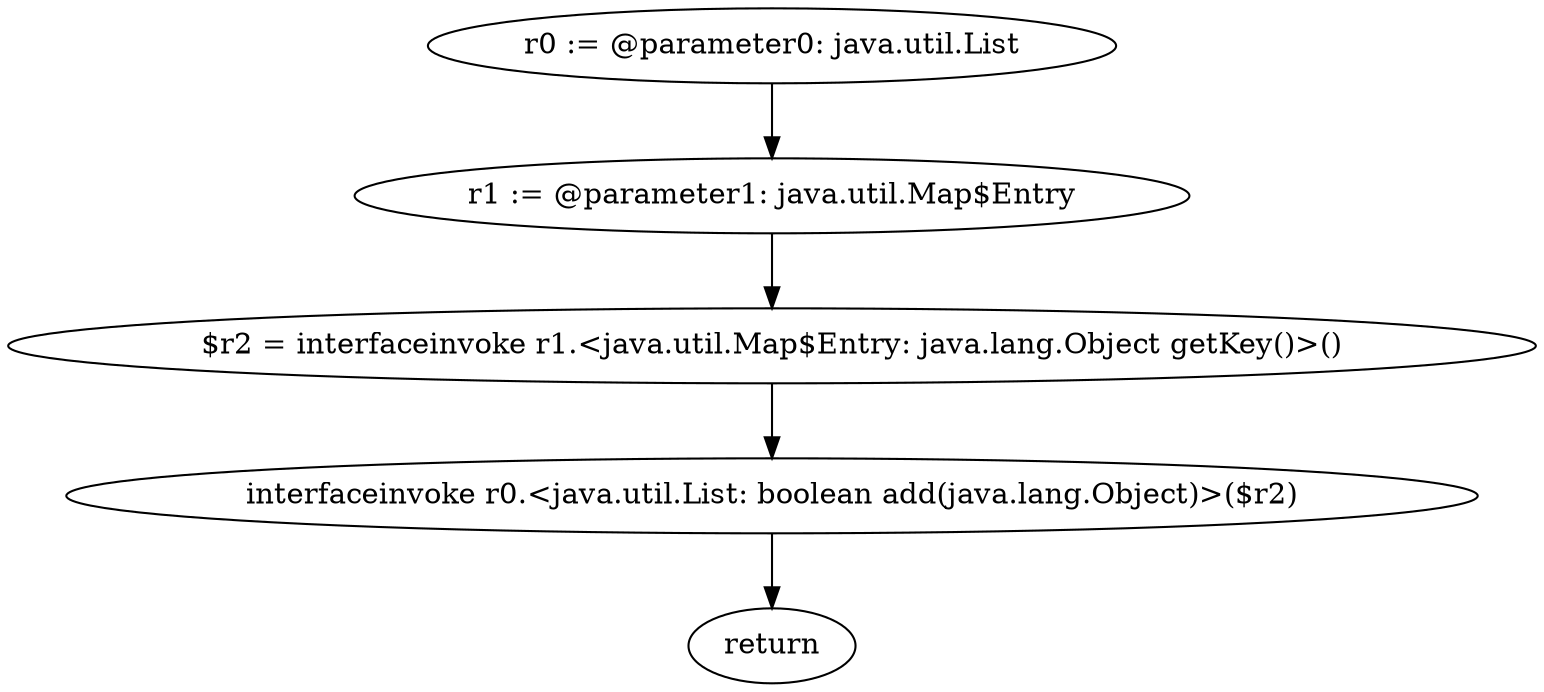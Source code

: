 digraph "unitGraph" {
    "r0 := @parameter0: java.util.List"
    "r1 := @parameter1: java.util.Map$Entry"
    "$r2 = interfaceinvoke r1.<java.util.Map$Entry: java.lang.Object getKey()>()"
    "interfaceinvoke r0.<java.util.List: boolean add(java.lang.Object)>($r2)"
    "return"
    "r0 := @parameter0: java.util.List"->"r1 := @parameter1: java.util.Map$Entry";
    "r1 := @parameter1: java.util.Map$Entry"->"$r2 = interfaceinvoke r1.<java.util.Map$Entry: java.lang.Object getKey()>()";
    "$r2 = interfaceinvoke r1.<java.util.Map$Entry: java.lang.Object getKey()>()"->"interfaceinvoke r0.<java.util.List: boolean add(java.lang.Object)>($r2)";
    "interfaceinvoke r0.<java.util.List: boolean add(java.lang.Object)>($r2)"->"return";
}
